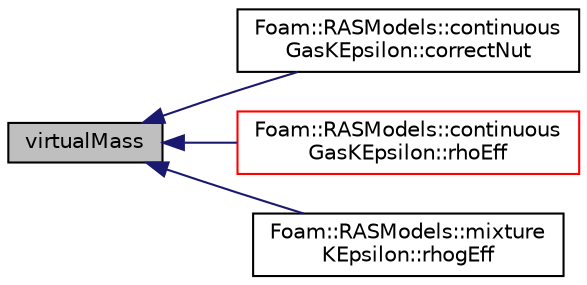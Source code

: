 digraph "virtualMass"
{
  bgcolor="transparent";
  edge [fontname="Helvetica",fontsize="10",labelfontname="Helvetica",labelfontsize="10"];
  node [fontname="Helvetica",fontsize="10",shape=record];
  rankdir="LR";
  Node73 [label="virtualMass",height=0.2,width=0.4,color="black", fillcolor="grey75", style="filled", fontcolor="black"];
  Node73 -> Node74 [dir="back",color="midnightblue",fontsize="10",style="solid",fontname="Helvetica"];
  Node74 [label="Foam::RASModels::continuous\lGasKEpsilon::correctNut",height=0.2,width=0.4,color="black",URL="$a32097.html#aaffe89433f18f1ee4137486e19219448"];
  Node73 -> Node75 [dir="back",color="midnightblue",fontsize="10",style="solid",fontname="Helvetica"];
  Node75 [label="Foam::RASModels::continuous\lGasKEpsilon::rhoEff",height=0.2,width=0.4,color="red",URL="$a32097.html#a7b0af1e1d5b6345bc0ed2c09fe368df2",tooltip="Return the effective density for the stress. "];
  Node73 -> Node77 [dir="back",color="midnightblue",fontsize="10",style="solid",fontname="Helvetica"];
  Node77 [label="Foam::RASModels::mixture\lKEpsilon::rhogEff",height=0.2,width=0.4,color="black",URL="$a32109.html#a27adc4bedfa8846c8b1de026e52dbf46"];
}

